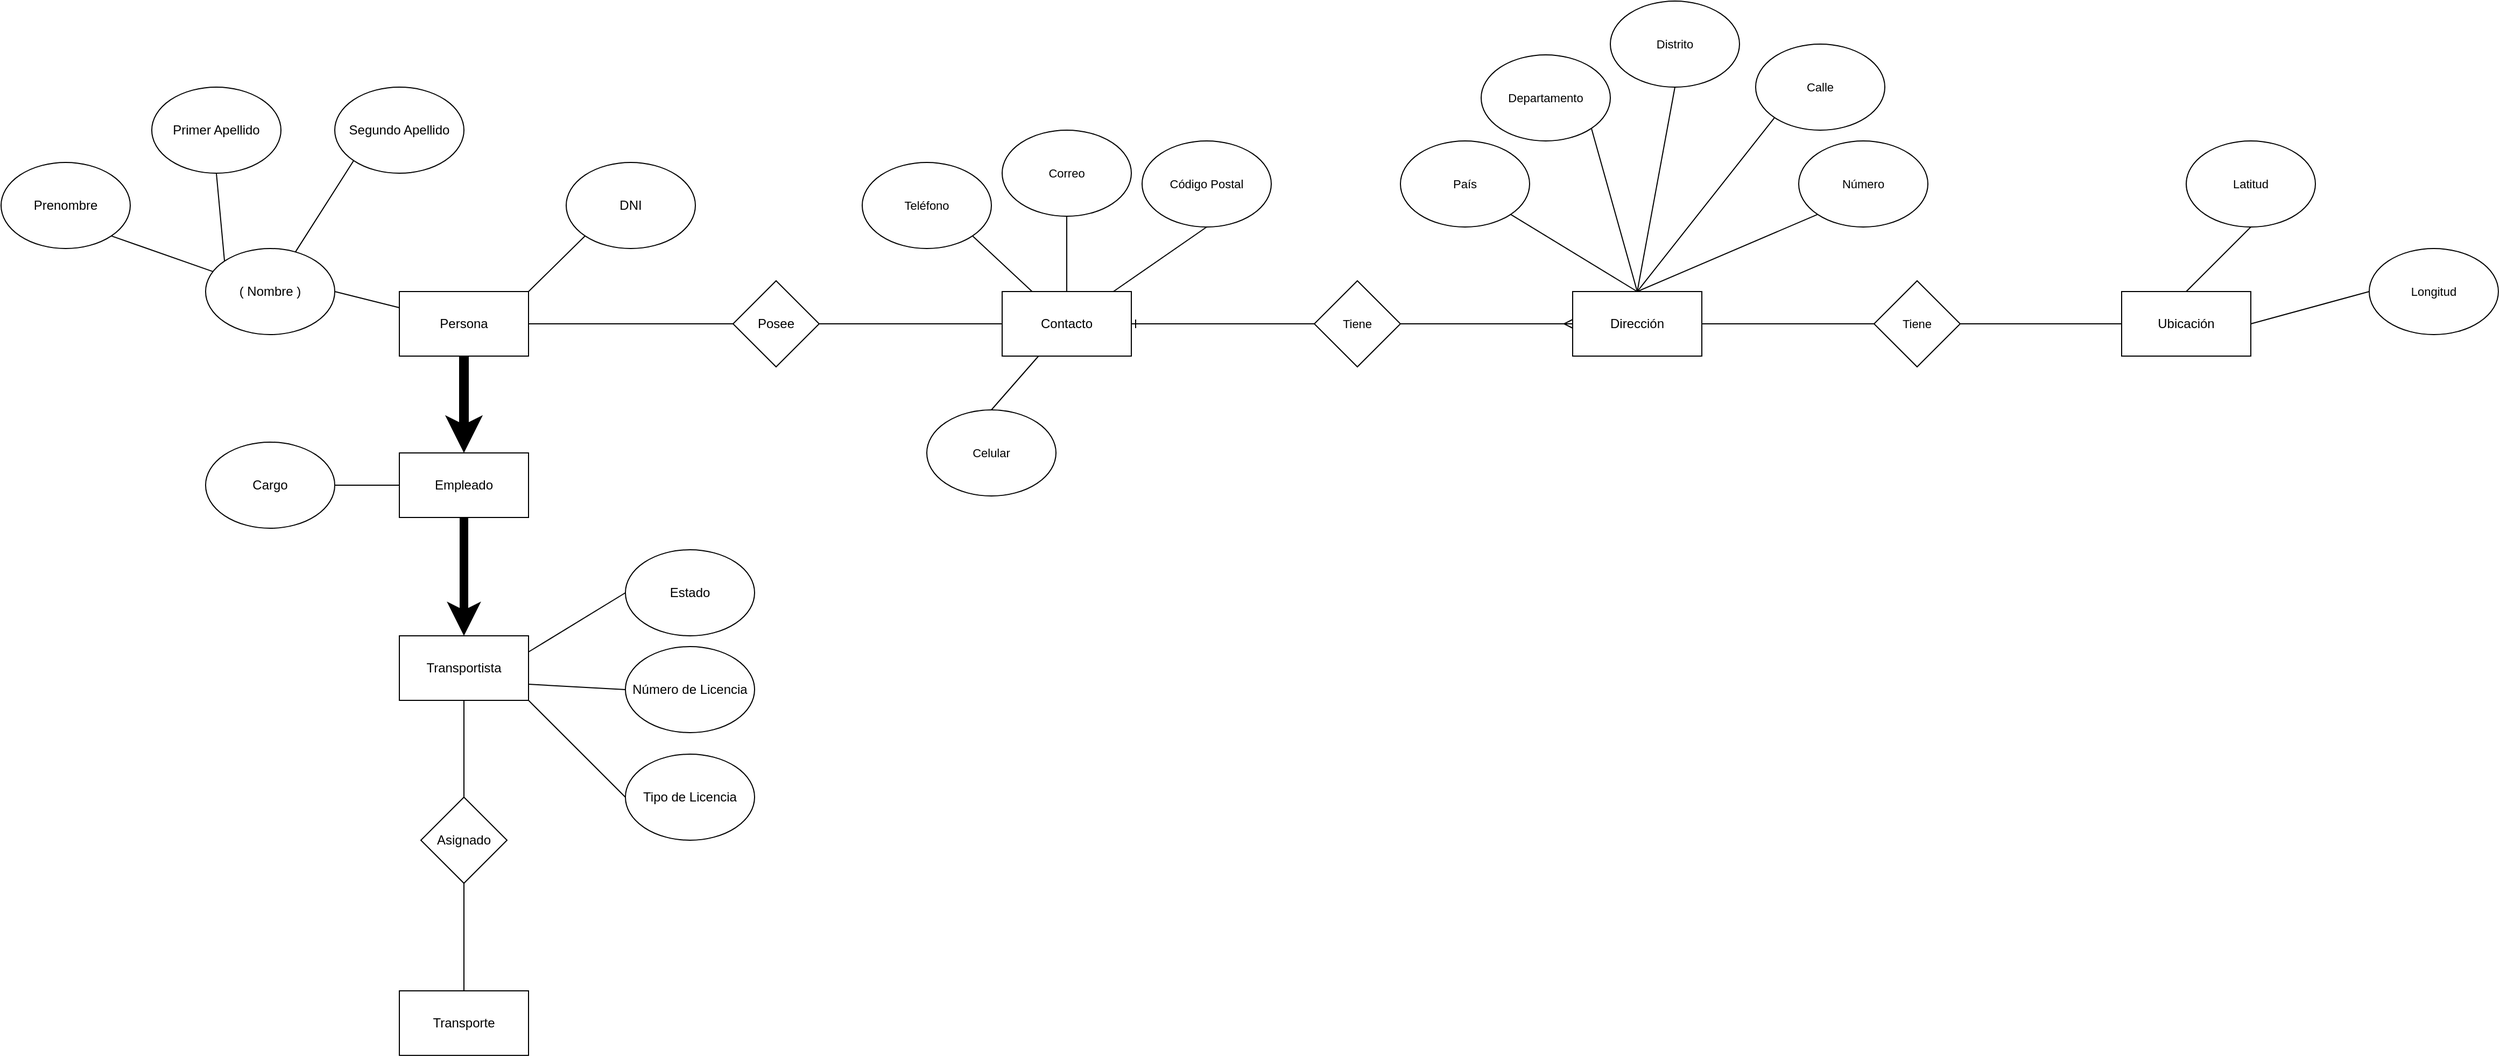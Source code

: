 <mxfile version="24.2.5" type="github">
  <diagram id="R2lEEEUBdFMjLlhIrx00" name="Page-1">
    <mxGraphModel dx="2600" dy="2188" grid="1" gridSize="10" guides="1" tooltips="1" connect="1" arrows="1" fold="1" page="1" pageScale="1" pageWidth="850" pageHeight="1100" math="0" shadow="0" extFonts="Permanent Marker^https://fonts.googleapis.com/css?family=Permanent+Marker">
      <root>
        <mxCell id="0" />
        <mxCell id="1" parent="0" />
        <mxCell id="WpR4HrJ7JRZAoJs09nRu-18" style="edgeStyle=none;rounded=0;orthogonalLoop=1;jettySize=auto;html=1;exitX=0.5;exitY=1;exitDx=0;exitDy=0;strokeWidth=9;" edge="1" parent="1" source="WpR4HrJ7JRZAoJs09nRu-1" target="WpR4HrJ7JRZAoJs09nRu-7">
          <mxGeometry relative="1" as="geometry" />
        </mxCell>
        <mxCell id="WpR4HrJ7JRZAoJs09nRu-35" style="edgeStyle=none;rounded=0;orthogonalLoop=1;jettySize=auto;html=1;exitX=1;exitY=0.5;exitDx=0;exitDy=0;entryX=0;entryY=0.5;entryDx=0;entryDy=0;strokeColor=default;align=center;verticalAlign=middle;fontFamily=Helvetica;fontSize=11;fontColor=default;labelBackgroundColor=default;endArrow=none;endFill=0;" edge="1" parent="1" source="WpR4HrJ7JRZAoJs09nRu-1" target="WpR4HrJ7JRZAoJs09nRu-34">
          <mxGeometry relative="1" as="geometry" />
        </mxCell>
        <mxCell id="WpR4HrJ7JRZAoJs09nRu-1" value="Persona" style="rounded=0;whiteSpace=wrap;html=1;" vertex="1" parent="1">
          <mxGeometry x="270" y="80" width="120" height="60" as="geometry" />
        </mxCell>
        <mxCell id="WpR4HrJ7JRZAoJs09nRu-38" style="edgeStyle=none;rounded=0;orthogonalLoop=1;jettySize=auto;html=1;exitX=1;exitY=0.5;exitDx=0;exitDy=0;entryX=0;entryY=0.5;entryDx=0;entryDy=0;strokeColor=default;align=center;verticalAlign=middle;fontFamily=Helvetica;fontSize=11;fontColor=default;labelBackgroundColor=default;endArrow=none;endFill=0;startArrow=ERone;startFill=0;" edge="1" parent="1" source="WpR4HrJ7JRZAoJs09nRu-3" target="WpR4HrJ7JRZAoJs09nRu-37">
          <mxGeometry relative="1" as="geometry" />
        </mxCell>
        <mxCell id="WpR4HrJ7JRZAoJs09nRu-3" value="Contacto" style="rounded=0;whiteSpace=wrap;html=1;" vertex="1" parent="1">
          <mxGeometry x="830" y="80" width="120" height="60" as="geometry" />
        </mxCell>
        <mxCell id="WpR4HrJ7JRZAoJs09nRu-59" style="edgeStyle=none;rounded=0;orthogonalLoop=1;jettySize=auto;html=1;exitX=1;exitY=0.5;exitDx=0;exitDy=0;entryX=0;entryY=0.5;entryDx=0;entryDy=0;strokeColor=default;align=center;verticalAlign=middle;fontFamily=Helvetica;fontSize=11;fontColor=default;labelBackgroundColor=default;endArrow=none;endFill=0;" edge="1" parent="1" source="WpR4HrJ7JRZAoJs09nRu-4" target="WpR4HrJ7JRZAoJs09nRu-58">
          <mxGeometry relative="1" as="geometry" />
        </mxCell>
        <mxCell id="WpR4HrJ7JRZAoJs09nRu-4" value="Dirección" style="rounded=0;whiteSpace=wrap;html=1;" vertex="1" parent="1">
          <mxGeometry x="1360" y="80" width="120" height="60" as="geometry" />
        </mxCell>
        <mxCell id="WpR4HrJ7JRZAoJs09nRu-5" value="Ubicación" style="rounded=0;whiteSpace=wrap;html=1;" vertex="1" parent="1">
          <mxGeometry x="1870" y="80" width="120" height="60" as="geometry" />
        </mxCell>
        <mxCell id="WpR4HrJ7JRZAoJs09nRu-22" style="edgeStyle=none;rounded=0;orthogonalLoop=1;jettySize=auto;html=1;strokeWidth=8;" edge="1" parent="1" source="WpR4HrJ7JRZAoJs09nRu-7" target="WpR4HrJ7JRZAoJs09nRu-21">
          <mxGeometry relative="1" as="geometry" />
        </mxCell>
        <mxCell id="WpR4HrJ7JRZAoJs09nRu-7" value="Empleado" style="rounded=0;whiteSpace=wrap;html=1;" vertex="1" parent="1">
          <mxGeometry x="270" y="230" width="120" height="60" as="geometry" />
        </mxCell>
        <mxCell id="WpR4HrJ7JRZAoJs09nRu-17" style="edgeStyle=none;rounded=0;orthogonalLoop=1;jettySize=auto;html=1;exitX=1;exitY=0.5;exitDx=0;exitDy=0;entryX=0;entryY=0.25;entryDx=0;entryDy=0;strokeColor=default;align=center;verticalAlign=middle;fontFamily=Helvetica;fontSize=11;fontColor=default;labelBackgroundColor=default;endArrow=none;endFill=0;" edge="1" parent="1" source="WpR4HrJ7JRZAoJs09nRu-8" target="WpR4HrJ7JRZAoJs09nRu-1">
          <mxGeometry relative="1" as="geometry" />
        </mxCell>
        <mxCell id="WpR4HrJ7JRZAoJs09nRu-8" value="( Nombre )" style="ellipse;whiteSpace=wrap;html=1;" vertex="1" parent="1">
          <mxGeometry x="90" y="40" width="120" height="80" as="geometry" />
        </mxCell>
        <mxCell id="WpR4HrJ7JRZAoJs09nRu-12" style="rounded=0;orthogonalLoop=1;jettySize=auto;html=1;exitX=1;exitY=1;exitDx=0;exitDy=0;endArrow=none;endFill=0;" edge="1" parent="1" source="WpR4HrJ7JRZAoJs09nRu-9" target="WpR4HrJ7JRZAoJs09nRu-8">
          <mxGeometry relative="1" as="geometry" />
        </mxCell>
        <mxCell id="WpR4HrJ7JRZAoJs09nRu-9" value="Prenombre" style="ellipse;whiteSpace=wrap;html=1;" vertex="1" parent="1">
          <mxGeometry x="-100" y="-40" width="120" height="80" as="geometry" />
        </mxCell>
        <mxCell id="WpR4HrJ7JRZAoJs09nRu-13" style="rounded=0;orthogonalLoop=1;jettySize=auto;html=1;exitX=0.5;exitY=1;exitDx=0;exitDy=0;entryX=0;entryY=0;entryDx=0;entryDy=0;strokeColor=default;align=center;verticalAlign=middle;fontFamily=Helvetica;fontSize=11;fontColor=default;labelBackgroundColor=default;endArrow=none;endFill=0;" edge="1" parent="1" source="WpR4HrJ7JRZAoJs09nRu-10" target="WpR4HrJ7JRZAoJs09nRu-8">
          <mxGeometry relative="1" as="geometry" />
        </mxCell>
        <mxCell id="WpR4HrJ7JRZAoJs09nRu-10" value="Primer Apellido" style="ellipse;whiteSpace=wrap;html=1;" vertex="1" parent="1">
          <mxGeometry x="40" y="-110" width="120" height="80" as="geometry" />
        </mxCell>
        <mxCell id="WpR4HrJ7JRZAoJs09nRu-14" style="rounded=0;orthogonalLoop=1;jettySize=auto;html=1;exitX=0;exitY=1;exitDx=0;exitDy=0;strokeColor=default;align=center;verticalAlign=middle;fontFamily=Helvetica;fontSize=11;fontColor=default;labelBackgroundColor=default;endArrow=none;endFill=0;" edge="1" parent="1" source="WpR4HrJ7JRZAoJs09nRu-11" target="WpR4HrJ7JRZAoJs09nRu-8">
          <mxGeometry relative="1" as="geometry" />
        </mxCell>
        <mxCell id="WpR4HrJ7JRZAoJs09nRu-11" value="Segundo Apellido" style="ellipse;whiteSpace=wrap;html=1;" vertex="1" parent="1">
          <mxGeometry x="210" y="-110" width="120" height="80" as="geometry" />
        </mxCell>
        <mxCell id="WpR4HrJ7JRZAoJs09nRu-16" style="edgeStyle=none;rounded=0;orthogonalLoop=1;jettySize=auto;html=1;exitX=0;exitY=1;exitDx=0;exitDy=0;entryX=1;entryY=0;entryDx=0;entryDy=0;strokeColor=default;align=center;verticalAlign=middle;fontFamily=Helvetica;fontSize=11;fontColor=default;labelBackgroundColor=default;endArrow=none;endFill=0;" edge="1" parent="1" source="WpR4HrJ7JRZAoJs09nRu-15" target="WpR4HrJ7JRZAoJs09nRu-1">
          <mxGeometry relative="1" as="geometry" />
        </mxCell>
        <mxCell id="WpR4HrJ7JRZAoJs09nRu-15" value="DNI" style="ellipse;whiteSpace=wrap;html=1;" vertex="1" parent="1">
          <mxGeometry x="425" y="-40" width="120" height="80" as="geometry" />
        </mxCell>
        <mxCell id="WpR4HrJ7JRZAoJs09nRu-20" style="edgeStyle=none;rounded=0;orthogonalLoop=1;jettySize=auto;html=1;entryX=0;entryY=0.5;entryDx=0;entryDy=0;strokeColor=default;align=center;verticalAlign=middle;fontFamily=Helvetica;fontSize=11;fontColor=default;labelBackgroundColor=default;endArrow=none;endFill=0;" edge="1" parent="1" source="WpR4HrJ7JRZAoJs09nRu-19" target="WpR4HrJ7JRZAoJs09nRu-7">
          <mxGeometry relative="1" as="geometry" />
        </mxCell>
        <mxCell id="WpR4HrJ7JRZAoJs09nRu-19" value="Cargo" style="ellipse;whiteSpace=wrap;html=1;" vertex="1" parent="1">
          <mxGeometry x="90" y="220" width="120" height="80" as="geometry" />
        </mxCell>
        <mxCell id="WpR4HrJ7JRZAoJs09nRu-32" style="edgeStyle=none;rounded=0;orthogonalLoop=1;jettySize=auto;html=1;exitX=0.5;exitY=1;exitDx=0;exitDy=0;entryX=0.5;entryY=0;entryDx=0;entryDy=0;strokeColor=default;align=center;verticalAlign=middle;fontFamily=Helvetica;fontSize=11;fontColor=default;labelBackgroundColor=default;endArrow=none;endFill=0;" edge="1" parent="1" source="WpR4HrJ7JRZAoJs09nRu-21" target="WpR4HrJ7JRZAoJs09nRu-31">
          <mxGeometry relative="1" as="geometry" />
        </mxCell>
        <mxCell id="WpR4HrJ7JRZAoJs09nRu-21" value="Transportista" style="rounded=0;whiteSpace=wrap;html=1;" vertex="1" parent="1">
          <mxGeometry x="270" y="400" width="120" height="60" as="geometry" />
        </mxCell>
        <mxCell id="WpR4HrJ7JRZAoJs09nRu-29" style="edgeStyle=none;rounded=0;orthogonalLoop=1;jettySize=auto;html=1;exitX=0;exitY=0.5;exitDx=0;exitDy=0;entryX=1;entryY=0.25;entryDx=0;entryDy=0;strokeColor=default;align=center;verticalAlign=middle;fontFamily=Helvetica;fontSize=11;fontColor=default;labelBackgroundColor=default;endArrow=none;endFill=0;" edge="1" parent="1" source="WpR4HrJ7JRZAoJs09nRu-23" target="WpR4HrJ7JRZAoJs09nRu-21">
          <mxGeometry relative="1" as="geometry" />
        </mxCell>
        <mxCell id="WpR4HrJ7JRZAoJs09nRu-23" value="Estado" style="ellipse;whiteSpace=wrap;html=1;" vertex="1" parent="1">
          <mxGeometry x="480" y="320" width="120" height="80" as="geometry" />
        </mxCell>
        <mxCell id="WpR4HrJ7JRZAoJs09nRu-28" style="edgeStyle=none;rounded=0;orthogonalLoop=1;jettySize=auto;html=1;exitX=0;exitY=0.5;exitDx=0;exitDy=0;entryX=1;entryY=0.75;entryDx=0;entryDy=0;strokeColor=default;align=center;verticalAlign=middle;fontFamily=Helvetica;fontSize=11;fontColor=default;labelBackgroundColor=default;endArrow=none;endFill=0;" edge="1" parent="1" source="WpR4HrJ7JRZAoJs09nRu-24" target="WpR4HrJ7JRZAoJs09nRu-21">
          <mxGeometry relative="1" as="geometry" />
        </mxCell>
        <mxCell id="WpR4HrJ7JRZAoJs09nRu-24" value="Número de Licencia" style="ellipse;whiteSpace=wrap;html=1;" vertex="1" parent="1">
          <mxGeometry x="480" y="410" width="120" height="80" as="geometry" />
        </mxCell>
        <mxCell id="WpR4HrJ7JRZAoJs09nRu-27" style="edgeStyle=none;rounded=0;orthogonalLoop=1;jettySize=auto;html=1;exitX=0;exitY=0.5;exitDx=0;exitDy=0;entryX=1;entryY=1;entryDx=0;entryDy=0;strokeColor=default;align=center;verticalAlign=middle;fontFamily=Helvetica;fontSize=11;fontColor=default;labelBackgroundColor=default;endArrow=none;endFill=0;" edge="1" parent="1" source="WpR4HrJ7JRZAoJs09nRu-25" target="WpR4HrJ7JRZAoJs09nRu-21">
          <mxGeometry relative="1" as="geometry" />
        </mxCell>
        <mxCell id="WpR4HrJ7JRZAoJs09nRu-25" value="Tipo de Licencia" style="ellipse;whiteSpace=wrap;html=1;" vertex="1" parent="1">
          <mxGeometry x="480" y="510" width="120" height="80" as="geometry" />
        </mxCell>
        <mxCell id="WpR4HrJ7JRZAoJs09nRu-30" value="Transporte" style="rounded=0;whiteSpace=wrap;html=1;" vertex="1" parent="1">
          <mxGeometry x="270" y="730" width="120" height="60" as="geometry" />
        </mxCell>
        <mxCell id="WpR4HrJ7JRZAoJs09nRu-33" style="rounded=0;orthogonalLoop=1;jettySize=auto;html=1;exitX=0.5;exitY=1;exitDx=0;exitDy=0;entryX=0.5;entryY=0;entryDx=0;entryDy=0;strokeColor=default;align=center;verticalAlign=middle;fontFamily=Helvetica;fontSize=11;fontColor=default;labelBackgroundColor=default;endArrow=none;endFill=0;" edge="1" parent="1" source="WpR4HrJ7JRZAoJs09nRu-31" target="WpR4HrJ7JRZAoJs09nRu-30">
          <mxGeometry relative="1" as="geometry" />
        </mxCell>
        <mxCell id="WpR4HrJ7JRZAoJs09nRu-31" value="Asignado" style="rhombus;whiteSpace=wrap;html=1;" vertex="1" parent="1">
          <mxGeometry x="290" y="550" width="80" height="80" as="geometry" />
        </mxCell>
        <mxCell id="WpR4HrJ7JRZAoJs09nRu-36" style="edgeStyle=none;rounded=0;orthogonalLoop=1;jettySize=auto;html=1;exitX=1;exitY=0.5;exitDx=0;exitDy=0;entryX=0;entryY=0.5;entryDx=0;entryDy=0;strokeColor=default;align=center;verticalAlign=middle;fontFamily=Helvetica;fontSize=11;fontColor=default;labelBackgroundColor=default;endArrow=none;endFill=0;" edge="1" parent="1" source="WpR4HrJ7JRZAoJs09nRu-34" target="WpR4HrJ7JRZAoJs09nRu-3">
          <mxGeometry relative="1" as="geometry" />
        </mxCell>
        <mxCell id="WpR4HrJ7JRZAoJs09nRu-34" value="Posee" style="rhombus;whiteSpace=wrap;html=1;" vertex="1" parent="1">
          <mxGeometry x="580" y="70" width="80" height="80" as="geometry" />
        </mxCell>
        <mxCell id="WpR4HrJ7JRZAoJs09nRu-39" style="edgeStyle=none;rounded=0;orthogonalLoop=1;jettySize=auto;html=1;exitX=1;exitY=0.5;exitDx=0;exitDy=0;strokeColor=default;align=center;verticalAlign=middle;fontFamily=Helvetica;fontSize=11;fontColor=default;labelBackgroundColor=default;endArrow=ERmany;endFill=0;" edge="1" parent="1" source="WpR4HrJ7JRZAoJs09nRu-37" target="WpR4HrJ7JRZAoJs09nRu-4">
          <mxGeometry relative="1" as="geometry" />
        </mxCell>
        <mxCell id="WpR4HrJ7JRZAoJs09nRu-37" value="Tiene" style="rhombus;whiteSpace=wrap;html=1;fontFamily=Helvetica;fontSize=11;fontColor=default;labelBackgroundColor=default;" vertex="1" parent="1">
          <mxGeometry x="1120" y="70" width="80" height="80" as="geometry" />
        </mxCell>
        <mxCell id="WpR4HrJ7JRZAoJs09nRu-45" style="edgeStyle=none;rounded=0;orthogonalLoop=1;jettySize=auto;html=1;exitX=1;exitY=1;exitDx=0;exitDy=0;strokeColor=default;align=center;verticalAlign=middle;fontFamily=Helvetica;fontSize=11;fontColor=default;labelBackgroundColor=default;endArrow=none;endFill=0;" edge="1" parent="1" source="WpR4HrJ7JRZAoJs09nRu-40" target="WpR4HrJ7JRZAoJs09nRu-3">
          <mxGeometry relative="1" as="geometry" />
        </mxCell>
        <mxCell id="WpR4HrJ7JRZAoJs09nRu-40" value="Teléfono&lt;span style=&quot;color: rgba(0, 0, 0, 0); font-family: monospace; font-size: 0px; text-align: start; text-wrap: nowrap; background-color: rgb(251, 251, 251);&quot;&gt;%3CmxGraphModel%3E%3Croot%3E%3CmxCell%20id%3D%220%22%2F%3E%3CmxCell%20id%3D%221%22%20parent%3D%220%22%2F%3E%3CmxCell%20id%3D%222%22%20value%3D%22%22%20style%3D%22ellipse%3BwhiteSpace%3Dwrap%3Bhtml%3D1%3BfontFamily%3DHelvetica%3BfontSize%3D11%3BfontColor%3Ddefault%3BlabelBackgroundColor%3Ddefault%3B%22%20vertex%3D%221%22%20parent%3D%221%22%3E%3CmxGeometry%20x%3D%22700%22%20y%3D%22-40%22%20width%3D%22120%22%20height%3D%2280%22%20as%3D%22geometry%22%2F%3E%3C%2FmxCell%3E%3C%2Froot%3E%3C%2FmxGraphModel%3E&lt;/span&gt;" style="ellipse;whiteSpace=wrap;html=1;fontFamily=Helvetica;fontSize=11;fontColor=default;labelBackgroundColor=default;" vertex="1" parent="1">
          <mxGeometry x="700" y="-40" width="120" height="80" as="geometry" />
        </mxCell>
        <mxCell id="WpR4HrJ7JRZAoJs09nRu-46" style="edgeStyle=none;rounded=0;orthogonalLoop=1;jettySize=auto;html=1;exitX=0.5;exitY=1;exitDx=0;exitDy=0;strokeColor=default;align=center;verticalAlign=middle;fontFamily=Helvetica;fontSize=11;fontColor=default;labelBackgroundColor=default;endArrow=none;endFill=0;" edge="1" parent="1" source="WpR4HrJ7JRZAoJs09nRu-41" target="WpR4HrJ7JRZAoJs09nRu-3">
          <mxGeometry relative="1" as="geometry" />
        </mxCell>
        <mxCell id="WpR4HrJ7JRZAoJs09nRu-41" value="Correo" style="ellipse;whiteSpace=wrap;html=1;fontFamily=Helvetica;fontSize=11;fontColor=default;labelBackgroundColor=default;" vertex="1" parent="1">
          <mxGeometry x="830" y="-70" width="120" height="80" as="geometry" />
        </mxCell>
        <mxCell id="WpR4HrJ7JRZAoJs09nRu-47" style="edgeStyle=none;rounded=0;orthogonalLoop=1;jettySize=auto;html=1;exitX=0.5;exitY=1;exitDx=0;exitDy=0;strokeColor=default;align=center;verticalAlign=middle;fontFamily=Helvetica;fontSize=11;fontColor=default;labelBackgroundColor=default;endArrow=none;endFill=0;" edge="1" parent="1" source="WpR4HrJ7JRZAoJs09nRu-42" target="WpR4HrJ7JRZAoJs09nRu-3">
          <mxGeometry relative="1" as="geometry" />
        </mxCell>
        <mxCell id="WpR4HrJ7JRZAoJs09nRu-42" value="Código Postal" style="ellipse;whiteSpace=wrap;html=1;fontFamily=Helvetica;fontSize=11;fontColor=default;labelBackgroundColor=default;" vertex="1" parent="1">
          <mxGeometry x="960" y="-60" width="120" height="80" as="geometry" />
        </mxCell>
        <mxCell id="WpR4HrJ7JRZAoJs09nRu-44" style="edgeStyle=none;rounded=0;orthogonalLoop=1;jettySize=auto;html=1;exitX=0.5;exitY=0;exitDx=0;exitDy=0;strokeColor=default;align=center;verticalAlign=middle;fontFamily=Helvetica;fontSize=11;fontColor=default;labelBackgroundColor=default;endArrow=none;endFill=0;" edge="1" parent="1" source="WpR4HrJ7JRZAoJs09nRu-43" target="WpR4HrJ7JRZAoJs09nRu-3">
          <mxGeometry relative="1" as="geometry" />
        </mxCell>
        <mxCell id="WpR4HrJ7JRZAoJs09nRu-43" value="Celular" style="ellipse;whiteSpace=wrap;html=1;fontFamily=Helvetica;fontSize=11;fontColor=default;labelBackgroundColor=default;" vertex="1" parent="1">
          <mxGeometry x="760" y="190" width="120" height="80" as="geometry" />
        </mxCell>
        <mxCell id="WpR4HrJ7JRZAoJs09nRu-53" style="edgeStyle=none;rounded=0;orthogonalLoop=1;jettySize=auto;html=1;exitX=1;exitY=1;exitDx=0;exitDy=0;entryX=0.5;entryY=0;entryDx=0;entryDy=0;strokeColor=default;align=center;verticalAlign=middle;fontFamily=Helvetica;fontSize=11;fontColor=default;labelBackgroundColor=default;endArrow=none;endFill=0;" edge="1" parent="1" source="WpR4HrJ7JRZAoJs09nRu-48" target="WpR4HrJ7JRZAoJs09nRu-4">
          <mxGeometry relative="1" as="geometry" />
        </mxCell>
        <mxCell id="WpR4HrJ7JRZAoJs09nRu-48" value="País" style="ellipse;whiteSpace=wrap;html=1;fontFamily=Helvetica;fontSize=11;fontColor=default;labelBackgroundColor=default;" vertex="1" parent="1">
          <mxGeometry x="1200" y="-60" width="120" height="80" as="geometry" />
        </mxCell>
        <mxCell id="WpR4HrJ7JRZAoJs09nRu-54" style="edgeStyle=none;rounded=0;orthogonalLoop=1;jettySize=auto;html=1;exitX=1;exitY=1;exitDx=0;exitDy=0;strokeColor=default;align=center;verticalAlign=middle;fontFamily=Helvetica;fontSize=11;fontColor=default;labelBackgroundColor=default;endArrow=none;endFill=0;" edge="1" parent="1" source="WpR4HrJ7JRZAoJs09nRu-49">
          <mxGeometry relative="1" as="geometry">
            <mxPoint x="1420" y="80" as="targetPoint" />
          </mxGeometry>
        </mxCell>
        <mxCell id="WpR4HrJ7JRZAoJs09nRu-49" value="Departamento" style="ellipse;whiteSpace=wrap;html=1;fontFamily=Helvetica;fontSize=11;fontColor=default;labelBackgroundColor=default;" vertex="1" parent="1">
          <mxGeometry x="1275" y="-140" width="120" height="80" as="geometry" />
        </mxCell>
        <mxCell id="WpR4HrJ7JRZAoJs09nRu-55" style="edgeStyle=none;rounded=0;orthogonalLoop=1;jettySize=auto;html=1;exitX=0.5;exitY=1;exitDx=0;exitDy=0;strokeColor=default;align=center;verticalAlign=middle;fontFamily=Helvetica;fontSize=11;fontColor=default;labelBackgroundColor=default;endArrow=none;endFill=0;" edge="1" parent="1" source="WpR4HrJ7JRZAoJs09nRu-50">
          <mxGeometry relative="1" as="geometry">
            <mxPoint x="1420" y="80" as="targetPoint" />
          </mxGeometry>
        </mxCell>
        <mxCell id="WpR4HrJ7JRZAoJs09nRu-50" value="Distrito" style="ellipse;whiteSpace=wrap;html=1;fontFamily=Helvetica;fontSize=11;fontColor=default;labelBackgroundColor=default;" vertex="1" parent="1">
          <mxGeometry x="1395" y="-190" width="120" height="80" as="geometry" />
        </mxCell>
        <mxCell id="WpR4HrJ7JRZAoJs09nRu-56" style="edgeStyle=none;rounded=0;orthogonalLoop=1;jettySize=auto;html=1;exitX=0;exitY=1;exitDx=0;exitDy=0;strokeColor=default;align=center;verticalAlign=middle;fontFamily=Helvetica;fontSize=11;fontColor=default;labelBackgroundColor=default;endArrow=none;endFill=0;" edge="1" parent="1" source="WpR4HrJ7JRZAoJs09nRu-51">
          <mxGeometry relative="1" as="geometry">
            <mxPoint x="1420" y="80" as="targetPoint" />
          </mxGeometry>
        </mxCell>
        <mxCell id="WpR4HrJ7JRZAoJs09nRu-51" value="Calle" style="ellipse;whiteSpace=wrap;html=1;fontFamily=Helvetica;fontSize=11;fontColor=default;labelBackgroundColor=default;" vertex="1" parent="1">
          <mxGeometry x="1530" y="-150" width="120" height="80" as="geometry" />
        </mxCell>
        <mxCell id="WpR4HrJ7JRZAoJs09nRu-57" style="edgeStyle=none;rounded=0;orthogonalLoop=1;jettySize=auto;html=1;exitX=0;exitY=1;exitDx=0;exitDy=0;strokeColor=default;align=center;verticalAlign=middle;fontFamily=Helvetica;fontSize=11;fontColor=default;labelBackgroundColor=default;endArrow=none;endFill=0;" edge="1" parent="1" source="WpR4HrJ7JRZAoJs09nRu-52">
          <mxGeometry relative="1" as="geometry">
            <mxPoint x="1420" y="80" as="targetPoint" />
          </mxGeometry>
        </mxCell>
        <mxCell id="WpR4HrJ7JRZAoJs09nRu-52" value="Número" style="ellipse;whiteSpace=wrap;html=1;fontFamily=Helvetica;fontSize=11;fontColor=default;labelBackgroundColor=default;" vertex="1" parent="1">
          <mxGeometry x="1570" y="-60" width="120" height="80" as="geometry" />
        </mxCell>
        <mxCell id="WpR4HrJ7JRZAoJs09nRu-60" style="edgeStyle=none;rounded=0;orthogonalLoop=1;jettySize=auto;html=1;exitX=1;exitY=0.5;exitDx=0;exitDy=0;entryX=0;entryY=0.5;entryDx=0;entryDy=0;strokeColor=default;align=center;verticalAlign=middle;fontFamily=Helvetica;fontSize=11;fontColor=default;labelBackgroundColor=default;endArrow=none;endFill=0;" edge="1" parent="1" source="WpR4HrJ7JRZAoJs09nRu-58" target="WpR4HrJ7JRZAoJs09nRu-5">
          <mxGeometry relative="1" as="geometry" />
        </mxCell>
        <mxCell id="WpR4HrJ7JRZAoJs09nRu-58" value="Tiene" style="rhombus;whiteSpace=wrap;html=1;fontFamily=Helvetica;fontSize=11;fontColor=default;labelBackgroundColor=default;" vertex="1" parent="1">
          <mxGeometry x="1640" y="70" width="80" height="80" as="geometry" />
        </mxCell>
        <mxCell id="WpR4HrJ7JRZAoJs09nRu-63" style="edgeStyle=none;rounded=0;orthogonalLoop=1;jettySize=auto;html=1;exitX=0.5;exitY=1;exitDx=0;exitDy=0;entryX=0.5;entryY=0;entryDx=0;entryDy=0;strokeColor=default;align=center;verticalAlign=middle;fontFamily=Helvetica;fontSize=11;fontColor=default;labelBackgroundColor=default;endArrow=none;endFill=0;" edge="1" parent="1" source="WpR4HrJ7JRZAoJs09nRu-61" target="WpR4HrJ7JRZAoJs09nRu-5">
          <mxGeometry relative="1" as="geometry" />
        </mxCell>
        <mxCell id="WpR4HrJ7JRZAoJs09nRu-61" value="Latitud" style="ellipse;whiteSpace=wrap;html=1;fontFamily=Helvetica;fontSize=11;fontColor=default;labelBackgroundColor=default;" vertex="1" parent="1">
          <mxGeometry x="1930" y="-60" width="120" height="80" as="geometry" />
        </mxCell>
        <mxCell id="WpR4HrJ7JRZAoJs09nRu-64" style="edgeStyle=none;rounded=0;orthogonalLoop=1;jettySize=auto;html=1;exitX=0;exitY=0.5;exitDx=0;exitDy=0;entryX=1;entryY=0.5;entryDx=0;entryDy=0;strokeColor=default;align=center;verticalAlign=middle;fontFamily=Helvetica;fontSize=11;fontColor=default;labelBackgroundColor=default;endArrow=none;endFill=0;" edge="1" parent="1" source="WpR4HrJ7JRZAoJs09nRu-62" target="WpR4HrJ7JRZAoJs09nRu-5">
          <mxGeometry relative="1" as="geometry" />
        </mxCell>
        <mxCell id="WpR4HrJ7JRZAoJs09nRu-62" value="Longitud" style="ellipse;whiteSpace=wrap;html=1;fontFamily=Helvetica;fontSize=11;fontColor=default;labelBackgroundColor=default;" vertex="1" parent="1">
          <mxGeometry x="2100" y="40" width="120" height="80" as="geometry" />
        </mxCell>
      </root>
    </mxGraphModel>
  </diagram>
</mxfile>
